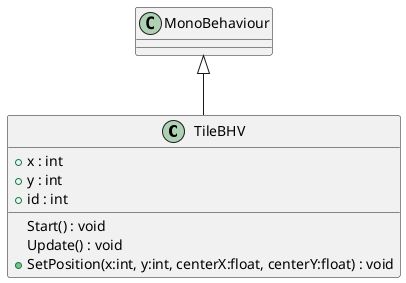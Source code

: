 @startuml
class TileBHV {
    + x : int
    + y : int
    + id : int
    Start() : void
    Update() : void
    + SetPosition(x:int, y:int, centerX:float, centerY:float) : void
}
MonoBehaviour <|-- TileBHV
@enduml
